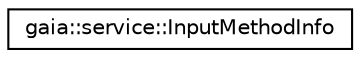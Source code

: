 digraph G
{
  edge [fontname="Helvetica",fontsize="10",labelfontname="Helvetica",labelfontsize="10"];
  node [fontname="Helvetica",fontsize="10",shape=record];
  rankdir=LR;
  Node1 [label="gaia::service::InputMethodInfo",height=0.2,width=0.4,color="black", fillcolor="white", style="filled",URL="$d2/d5c/classgaia_1_1service_1_1_input_method_info.html",tooltip="A class provides input method information."];
}
